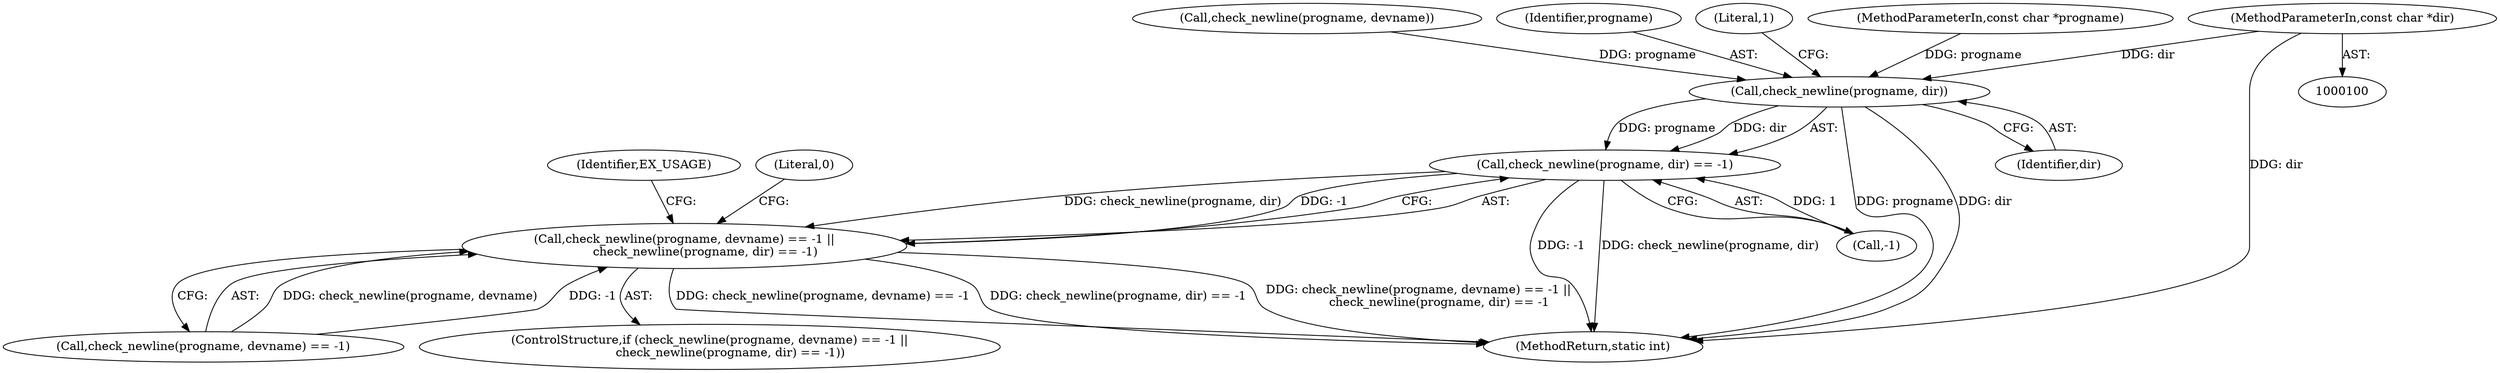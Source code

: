 digraph "1_samba_1e7a32924b22d1f786b6f490ce8590656f578f91@pointer" {
"1000103" [label="(MethodParameterIn,const char *dir)"];
"1000114" [label="(Call,check_newline(progname, dir))"];
"1000113" [label="(Call,check_newline(progname, dir) == -1)"];
"1000106" [label="(Call,check_newline(progname, devname) == -1 ||\n           check_newline(progname, dir) == -1)"];
"1000108" [label="(Call,check_newline(progname, devname))"];
"1000107" [label="(Call,check_newline(progname, devname) == -1)"];
"1000116" [label="(Identifier,dir)"];
"1000120" [label="(Identifier,EX_USAGE)"];
"1000115" [label="(Identifier,progname)"];
"1000122" [label="(Literal,0)"];
"1000103" [label="(MethodParameterIn,const char *dir)"];
"1000117" [label="(Call,-1)"];
"1000113" [label="(Call,check_newline(progname, dir) == -1)"];
"1000118" [label="(Literal,1)"];
"1000106" [label="(Call,check_newline(progname, devname) == -1 ||\n           check_newline(progname, dir) == -1)"];
"1000101" [label="(MethodParameterIn,const char *progname)"];
"1000105" [label="(ControlStructure,if (check_newline(progname, devname) == -1 ||\n           check_newline(progname, dir) == -1))"];
"1000123" [label="(MethodReturn,static int)"];
"1000114" [label="(Call,check_newline(progname, dir))"];
"1000103" -> "1000100"  [label="AST: "];
"1000103" -> "1000123"  [label="DDG: dir"];
"1000103" -> "1000114"  [label="DDG: dir"];
"1000114" -> "1000113"  [label="AST: "];
"1000114" -> "1000116"  [label="CFG: "];
"1000115" -> "1000114"  [label="AST: "];
"1000116" -> "1000114"  [label="AST: "];
"1000118" -> "1000114"  [label="CFG: "];
"1000114" -> "1000123"  [label="DDG: progname"];
"1000114" -> "1000123"  [label="DDG: dir"];
"1000114" -> "1000113"  [label="DDG: progname"];
"1000114" -> "1000113"  [label="DDG: dir"];
"1000108" -> "1000114"  [label="DDG: progname"];
"1000101" -> "1000114"  [label="DDG: progname"];
"1000113" -> "1000106"  [label="AST: "];
"1000113" -> "1000117"  [label="CFG: "];
"1000117" -> "1000113"  [label="AST: "];
"1000106" -> "1000113"  [label="CFG: "];
"1000113" -> "1000123"  [label="DDG: -1"];
"1000113" -> "1000123"  [label="DDG: check_newline(progname, dir)"];
"1000113" -> "1000106"  [label="DDG: check_newline(progname, dir)"];
"1000113" -> "1000106"  [label="DDG: -1"];
"1000117" -> "1000113"  [label="DDG: 1"];
"1000106" -> "1000105"  [label="AST: "];
"1000106" -> "1000107"  [label="CFG: "];
"1000107" -> "1000106"  [label="AST: "];
"1000120" -> "1000106"  [label="CFG: "];
"1000122" -> "1000106"  [label="CFG: "];
"1000106" -> "1000123"  [label="DDG: check_newline(progname, devname) == -1"];
"1000106" -> "1000123"  [label="DDG: check_newline(progname, dir) == -1"];
"1000106" -> "1000123"  [label="DDG: check_newline(progname, devname) == -1 ||\n           check_newline(progname, dir) == -1"];
"1000107" -> "1000106"  [label="DDG: check_newline(progname, devname)"];
"1000107" -> "1000106"  [label="DDG: -1"];
}
